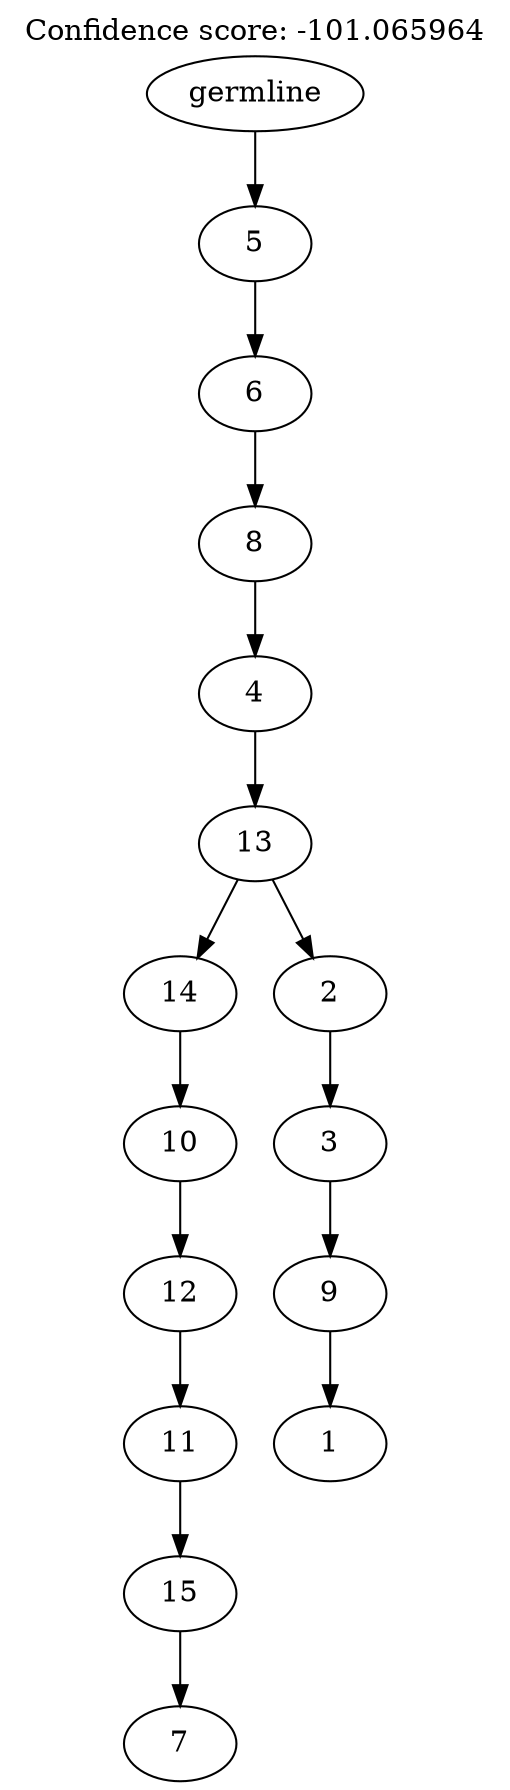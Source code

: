digraph g {
	"14" -> "15";
	"15" [label="7"];
	"13" -> "14";
	"14" [label="15"];
	"12" -> "13";
	"13" [label="11"];
	"11" -> "12";
	"12" [label="12"];
	"10" -> "11";
	"11" [label="10"];
	"8" -> "9";
	"9" [label="1"];
	"7" -> "8";
	"8" [label="9"];
	"6" -> "7";
	"7" [label="3"];
	"5" -> "6";
	"6" [label="2"];
	"5" -> "10";
	"10" [label="14"];
	"4" -> "5";
	"5" [label="13"];
	"3" -> "4";
	"4" [label="4"];
	"2" -> "3";
	"3" [label="8"];
	"1" -> "2";
	"2" [label="6"];
	"0" -> "1";
	"1" [label="5"];
	"0" [label="germline"];
	labelloc="t";
	label="Confidence score: -101.065964";
}
